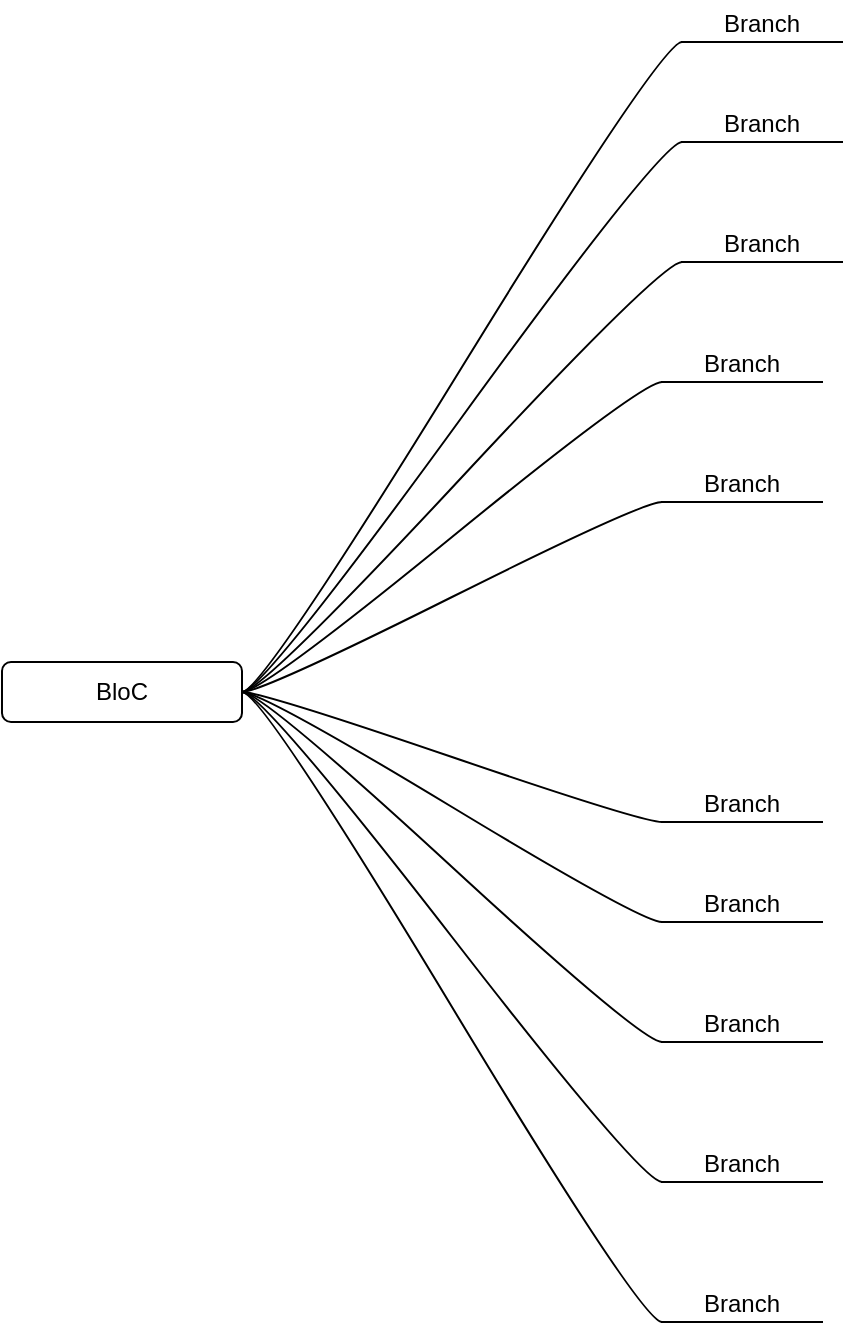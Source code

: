 <mxfile version="11.3.0" type="device" pages="1"><diagram id="1tJlSRkQkW04cgjE0LeD" name="第 1 页"><mxGraphModel dx="772" dy="566" grid="1" gridSize="10" guides="1" tooltips="1" connect="1" arrows="1" fold="1" page="1" pageScale="1" pageWidth="827" pageHeight="1169" math="0" shadow="0"><root><mxCell id="0"/><mxCell id="1" parent="0"/><mxCell id="2f92_sdW61l18vsH6zHa-1" value="BloC" style="rounded=1;whiteSpace=wrap;html=1;strokeWidth=1;" vertex="1" parent="1"><mxGeometry x="30" y="600" width="120" height="30" as="geometry"/></mxCell><mxCell id="2f92_sdW61l18vsH6zHa-2" value="Branch" style="whiteSpace=wrap;html=1;shape=partialRectangle;top=0;left=0;bottom=1;right=0;points=[[0,1],[1,1]];strokeColor=#000000;fillColor=none;align=center;verticalAlign=bottom;routingCenterY=0.5;snapToPoint=1;container=1;recursiveResize=0;autosize=1;treeFolding=1;treeMoving=1;" vertex="1" parent="1"><mxGeometry x="370" y="270" width="80" height="20" as="geometry"/></mxCell><mxCell id="2f92_sdW61l18vsH6zHa-3" value="" style="edgeStyle=entityRelationEdgeStyle;startArrow=none;endArrow=none;segment=10;curved=1;strokeWidth=1;exitX=1;exitY=0.5;exitDx=0;exitDy=0;" edge="1" target="2f92_sdW61l18vsH6zHa-2" parent="1" source="2f92_sdW61l18vsH6zHa-1"><mxGeometry relative="1" as="geometry"><mxPoint x="330" y="310" as="sourcePoint"/></mxGeometry></mxCell><mxCell id="2f92_sdW61l18vsH6zHa-4" value="Branch" style="whiteSpace=wrap;html=1;shape=partialRectangle;top=0;left=0;bottom=1;right=0;points=[[0,1],[1,1]];strokeColor=#000000;fillColor=none;align=center;verticalAlign=bottom;routingCenterY=0.5;snapToPoint=1;container=1;recursiveResize=0;autosize=1;treeFolding=1;treeMoving=1;" vertex="1" parent="1"><mxGeometry x="370" y="320" width="80" height="20" as="geometry"/></mxCell><mxCell id="2f92_sdW61l18vsH6zHa-5" value="" style="edgeStyle=entityRelationEdgeStyle;startArrow=none;endArrow=none;segment=10;curved=1;strokeWidth=1;exitX=1;exitY=0.5;exitDx=0;exitDy=0;" edge="1" target="2f92_sdW61l18vsH6zHa-4" parent="1" source="2f92_sdW61l18vsH6zHa-1"><mxGeometry relative="1" as="geometry"><mxPoint x="330" y="360" as="sourcePoint"/></mxGeometry></mxCell><mxCell id="2f92_sdW61l18vsH6zHa-6" value="Branch" style="whiteSpace=wrap;html=1;shape=partialRectangle;top=0;left=0;bottom=1;right=0;points=[[0,1],[1,1]];strokeColor=#000000;fillColor=none;align=center;verticalAlign=bottom;routingCenterY=0.5;snapToPoint=1;container=1;recursiveResize=0;autosize=1;treeFolding=1;treeMoving=1;strokeWidth=1;" vertex="1" parent="1"><mxGeometry x="370" y="380" width="80" height="20" as="geometry"/></mxCell><mxCell id="2f92_sdW61l18vsH6zHa-7" value="" style="edgeStyle=entityRelationEdgeStyle;startArrow=none;endArrow=none;segment=10;curved=1;strokeWidth=1;exitX=1;exitY=0.5;exitDx=0;exitDy=0;" edge="1" target="2f92_sdW61l18vsH6zHa-6" parent="1" source="2f92_sdW61l18vsH6zHa-1"><mxGeometry relative="1" as="geometry"><mxPoint x="330" y="420" as="sourcePoint"/></mxGeometry></mxCell><mxCell id="2f92_sdW61l18vsH6zHa-8" value="Branch" style="whiteSpace=wrap;html=1;shape=partialRectangle;top=0;left=0;bottom=1;right=0;points=[[0,1],[1,1]];strokeColor=#000000;fillColor=none;align=center;verticalAlign=bottom;routingCenterY=0.5;snapToPoint=1;container=1;recursiveResize=0;autosize=1;treeFolding=1;treeMoving=1;" vertex="1" parent="1"><mxGeometry x="360" y="440" width="80" height="20" as="geometry"/></mxCell><mxCell id="2f92_sdW61l18vsH6zHa-9" value="" style="edgeStyle=entityRelationEdgeStyle;startArrow=none;endArrow=none;segment=10;curved=1;strokeWidth=1;exitX=1;exitY=0.5;exitDx=0;exitDy=0;" edge="1" target="2f92_sdW61l18vsH6zHa-8" parent="1" source="2f92_sdW61l18vsH6zHa-1"><mxGeometry relative="1" as="geometry"><mxPoint x="320" y="480" as="sourcePoint"/></mxGeometry></mxCell><mxCell id="2f92_sdW61l18vsH6zHa-10" value="Branch" style="whiteSpace=wrap;html=1;shape=partialRectangle;top=0;left=0;bottom=1;right=0;points=[[0,1],[1,1]];strokeColor=#000000;fillColor=none;align=center;verticalAlign=bottom;routingCenterY=0.5;snapToPoint=1;container=1;recursiveResize=0;autosize=1;treeFolding=1;treeMoving=1;" vertex="1" parent="1"><mxGeometry x="360" y="500" width="80" height="20" as="geometry"/></mxCell><mxCell id="2f92_sdW61l18vsH6zHa-11" value="" style="edgeStyle=entityRelationEdgeStyle;startArrow=none;endArrow=none;segment=10;curved=1;strokeWidth=1;exitX=1;exitY=0.5;exitDx=0;exitDy=0;" edge="1" target="2f92_sdW61l18vsH6zHa-10" parent="1" source="2f92_sdW61l18vsH6zHa-1"><mxGeometry relative="1" as="geometry"><mxPoint x="320" y="540" as="sourcePoint"/></mxGeometry></mxCell><mxCell id="2f92_sdW61l18vsH6zHa-12" value="Branch" style="whiteSpace=wrap;html=1;shape=partialRectangle;top=0;left=0;bottom=1;right=0;points=[[0,1],[1,1]];strokeColor=#000000;fillColor=none;align=center;verticalAlign=bottom;routingCenterY=0.5;snapToPoint=1;container=1;recursiveResize=0;autosize=1;treeFolding=1;treeMoving=1;" vertex="1" parent="1"><mxGeometry x="360" y="660" width="80" height="20" as="geometry"/></mxCell><mxCell id="2f92_sdW61l18vsH6zHa-13" value="" style="edgeStyle=entityRelationEdgeStyle;startArrow=none;endArrow=none;segment=10;curved=1;strokeWidth=1;exitX=1;exitY=0.5;exitDx=0;exitDy=0;" edge="1" target="2f92_sdW61l18vsH6zHa-12" parent="1" source="2f92_sdW61l18vsH6zHa-1"><mxGeometry relative="1" as="geometry"><mxPoint x="320" y="700" as="sourcePoint"/></mxGeometry></mxCell><mxCell id="2f92_sdW61l18vsH6zHa-14" value="Branch" style="whiteSpace=wrap;html=1;shape=partialRectangle;top=0;left=0;bottom=1;right=0;points=[[0,1],[1,1]];strokeColor=#000000;fillColor=none;align=center;verticalAlign=bottom;routingCenterY=0.5;snapToPoint=1;container=1;recursiveResize=0;autosize=1;treeFolding=1;treeMoving=1;" vertex="1" parent="1"><mxGeometry x="360" y="710" width="80" height="20" as="geometry"/></mxCell><mxCell id="2f92_sdW61l18vsH6zHa-15" value="" style="edgeStyle=entityRelationEdgeStyle;startArrow=none;endArrow=none;segment=10;curved=1;strokeWidth=1;exitX=1;exitY=0.5;exitDx=0;exitDy=0;" edge="1" target="2f92_sdW61l18vsH6zHa-14" parent="1" source="2f92_sdW61l18vsH6zHa-1"><mxGeometry relative="1" as="geometry"><mxPoint x="320" y="750" as="sourcePoint"/></mxGeometry></mxCell><mxCell id="2f92_sdW61l18vsH6zHa-16" value="Branch" style="whiteSpace=wrap;html=1;shape=partialRectangle;top=0;left=0;bottom=1;right=0;points=[[0,1],[1,1]];strokeColor=#000000;fillColor=none;align=center;verticalAlign=bottom;routingCenterY=0.5;snapToPoint=1;container=1;recursiveResize=0;autosize=1;treeFolding=1;treeMoving=1;" vertex="1" parent="1"><mxGeometry x="360" y="770" width="80" height="20" as="geometry"/></mxCell><mxCell id="2f92_sdW61l18vsH6zHa-17" value="" style="edgeStyle=entityRelationEdgeStyle;startArrow=none;endArrow=none;segment=10;curved=1;strokeWidth=1;exitX=1;exitY=0.5;exitDx=0;exitDy=0;" edge="1" target="2f92_sdW61l18vsH6zHa-16" parent="1" source="2f92_sdW61l18vsH6zHa-1"><mxGeometry relative="1" as="geometry"><mxPoint x="320" y="810" as="sourcePoint"/></mxGeometry></mxCell><mxCell id="2f92_sdW61l18vsH6zHa-18" value="Branch" style="whiteSpace=wrap;html=1;shape=partialRectangle;top=0;left=0;bottom=1;right=0;points=[[0,1],[1,1]];strokeColor=#000000;fillColor=none;align=center;verticalAlign=bottom;routingCenterY=0.5;snapToPoint=1;container=1;recursiveResize=0;autosize=1;treeFolding=1;treeMoving=1;" vertex="1" parent="1"><mxGeometry x="360" y="840" width="80" height="20" as="geometry"/></mxCell><mxCell id="2f92_sdW61l18vsH6zHa-19" value="" style="edgeStyle=entityRelationEdgeStyle;startArrow=none;endArrow=none;segment=10;curved=1;strokeWidth=1;exitX=1;exitY=0.5;exitDx=0;exitDy=0;" edge="1" target="2f92_sdW61l18vsH6zHa-18" parent="1" source="2f92_sdW61l18vsH6zHa-1"><mxGeometry relative="1" as="geometry"><mxPoint x="320" y="880" as="sourcePoint"/></mxGeometry></mxCell><mxCell id="2f92_sdW61l18vsH6zHa-20" value="Branch" style="whiteSpace=wrap;html=1;shape=partialRectangle;top=0;left=0;bottom=1;right=0;points=[[0,1],[1,1]];strokeColor=#000000;fillColor=none;align=center;verticalAlign=bottom;routingCenterY=0.5;snapToPoint=1;container=1;recursiveResize=0;autosize=1;treeFolding=1;treeMoving=1;" vertex="1" parent="1"><mxGeometry x="360" y="910" width="80" height="20" as="geometry"/></mxCell><mxCell id="2f92_sdW61l18vsH6zHa-21" value="" style="edgeStyle=entityRelationEdgeStyle;startArrow=none;endArrow=none;segment=10;curved=1;strokeWidth=1;exitX=1;exitY=0.5;exitDx=0;exitDy=0;" edge="1" target="2f92_sdW61l18vsH6zHa-20" parent="1" source="2f92_sdW61l18vsH6zHa-1"><mxGeometry relative="1" as="geometry"><mxPoint x="320" y="950" as="sourcePoint"/></mxGeometry></mxCell></root></mxGraphModel></diagram></mxfile>